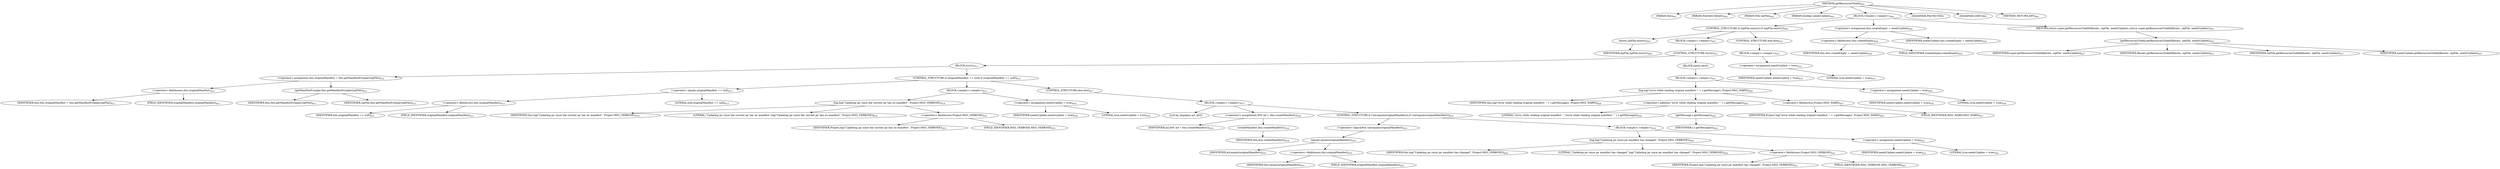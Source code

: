 digraph "getResourcesToAdd" {  
"1169" [label = <(METHOD,getResourcesToAdd)<SUB>601</SUB>> ]
"79" [label = <(PARAM,this)<SUB>601</SUB>> ]
"1170" [label = <(PARAM,FileSet[] filesets)<SUB>601</SUB>> ]
"1171" [label = <(PARAM,File zipFile)<SUB>602</SUB>> ]
"1172" [label = <(PARAM,boolean needsUpdate)<SUB>603</SUB>> ]
"1173" [label = <(BLOCK,&lt;empty&gt;,&lt;empty&gt;)<SUB>604</SUB>> ]
"1174" [label = <(CONTROL_STRUCTURE,if (zipFile.exists()),if (zipFile.exists()))<SUB>607</SUB>> ]
"1175" [label = <(exists,zipFile.exists())<SUB>607</SUB>> ]
"1176" [label = <(IDENTIFIER,zipFile,zipFile.exists())<SUB>607</SUB>> ]
"1177" [label = <(BLOCK,&lt;empty&gt;,&lt;empty&gt;)<SUB>607</SUB>> ]
"1178" [label = <(CONTROL_STRUCTURE,try,try)<SUB>611</SUB>> ]
"1179" [label = <(BLOCK,try,try)<SUB>611</SUB>> ]
"1180" [label = <(&lt;operator&gt;.assignment,this.originalManifest = this.getManifestFromJar(zipFile))<SUB>612</SUB>> ]
"1181" [label = <(&lt;operator&gt;.fieldAccess,this.originalManifest)<SUB>612</SUB>> ]
"1182" [label = <(IDENTIFIER,this,this.originalManifest = this.getManifestFromJar(zipFile))<SUB>612</SUB>> ]
"1183" [label = <(FIELD_IDENTIFIER,originalManifest,originalManifest)<SUB>612</SUB>> ]
"1184" [label = <(getManifestFromJar,this.getManifestFromJar(zipFile))<SUB>612</SUB>> ]
"78" [label = <(IDENTIFIER,this,this.getManifestFromJar(zipFile))<SUB>612</SUB>> ]
"1185" [label = <(IDENTIFIER,zipFile,this.getManifestFromJar(zipFile))<SUB>612</SUB>> ]
"1186" [label = <(CONTROL_STRUCTURE,if (originalManifest == null),if (originalManifest == null))<SUB>613</SUB>> ]
"1187" [label = <(&lt;operator&gt;.equals,originalManifest == null)<SUB>613</SUB>> ]
"1188" [label = <(&lt;operator&gt;.fieldAccess,this.originalManifest)<SUB>613</SUB>> ]
"1189" [label = <(IDENTIFIER,this,originalManifest == null)<SUB>613</SUB>> ]
"1190" [label = <(FIELD_IDENTIFIER,originalManifest,originalManifest)<SUB>613</SUB>> ]
"1191" [label = <(LITERAL,null,originalManifest == null)<SUB>613</SUB>> ]
"1192" [label = <(BLOCK,&lt;empty&gt;,&lt;empty&gt;)<SUB>613</SUB>> ]
"1193" [label = <(log,log(&quot;Updating jar since the current jar has no manifest&quot;, Project.MSG_VERBOSE))<SUB>614</SUB>> ]
"80" [label = <(IDENTIFIER,this,log(&quot;Updating jar since the current jar has no manifest&quot;, Project.MSG_VERBOSE))<SUB>614</SUB>> ]
"1194" [label = <(LITERAL,&quot;Updating jar since the current jar has no manifest&quot;,log(&quot;Updating jar since the current jar has no manifest&quot;, Project.MSG_VERBOSE))<SUB>614</SUB>> ]
"1195" [label = <(&lt;operator&gt;.fieldAccess,Project.MSG_VERBOSE)<SUB>615</SUB>> ]
"1196" [label = <(IDENTIFIER,Project,log(&quot;Updating jar since the current jar has no manifest&quot;, Project.MSG_VERBOSE))<SUB>615</SUB>> ]
"1197" [label = <(FIELD_IDENTIFIER,MSG_VERBOSE,MSG_VERBOSE)<SUB>615</SUB>> ]
"1198" [label = <(&lt;operator&gt;.assignment,needsUpdate = true)<SUB>616</SUB>> ]
"1199" [label = <(IDENTIFIER,needsUpdate,needsUpdate = true)<SUB>616</SUB>> ]
"1200" [label = <(LITERAL,true,needsUpdate = true)<SUB>616</SUB>> ]
"1201" [label = <(CONTROL_STRUCTURE,else,else)<SUB>617</SUB>> ]
"1202" [label = <(BLOCK,&lt;empty&gt;,&lt;empty&gt;)<SUB>617</SUB>> ]
"1203" [label = <(LOCAL,Manifest mf: ANY)> ]
"1204" [label = <(&lt;operator&gt;.assignment,ANY mf = this.createManifest())<SUB>618</SUB>> ]
"1205" [label = <(IDENTIFIER,mf,ANY mf = this.createManifest())<SUB>618</SUB>> ]
"1206" [label = <(createManifest,this.createManifest())<SUB>618</SUB>> ]
"81" [label = <(IDENTIFIER,this,this.createManifest())<SUB>618</SUB>> ]
"1207" [label = <(CONTROL_STRUCTURE,if (!mf.equals(originalManifest)),if (!mf.equals(originalManifest)))<SUB>619</SUB>> ]
"1208" [label = <(&lt;operator&gt;.logicalNot,!mf.equals(originalManifest))<SUB>619</SUB>> ]
"1209" [label = <(equals,equals(originalManifest))<SUB>619</SUB>> ]
"1210" [label = <(IDENTIFIER,mf,equals(originalManifest))<SUB>619</SUB>> ]
"1211" [label = <(&lt;operator&gt;.fieldAccess,this.originalManifest)<SUB>619</SUB>> ]
"1212" [label = <(IDENTIFIER,this,equals(originalManifest))<SUB>619</SUB>> ]
"1213" [label = <(FIELD_IDENTIFIER,originalManifest,originalManifest)<SUB>619</SUB>> ]
"1214" [label = <(BLOCK,&lt;empty&gt;,&lt;empty&gt;)<SUB>619</SUB>> ]
"1215" [label = <(log,log(&quot;Updating jar since jar manifest has changed&quot;, Project.MSG_VERBOSE))<SUB>620</SUB>> ]
"82" [label = <(IDENTIFIER,this,log(&quot;Updating jar since jar manifest has changed&quot;, Project.MSG_VERBOSE))<SUB>620</SUB>> ]
"1216" [label = <(LITERAL,&quot;Updating jar since jar manifest has changed&quot;,log(&quot;Updating jar since jar manifest has changed&quot;, Project.MSG_VERBOSE))<SUB>620</SUB>> ]
"1217" [label = <(&lt;operator&gt;.fieldAccess,Project.MSG_VERBOSE)<SUB>621</SUB>> ]
"1218" [label = <(IDENTIFIER,Project,log(&quot;Updating jar since jar manifest has changed&quot;, Project.MSG_VERBOSE))<SUB>621</SUB>> ]
"1219" [label = <(FIELD_IDENTIFIER,MSG_VERBOSE,MSG_VERBOSE)<SUB>621</SUB>> ]
"1220" [label = <(&lt;operator&gt;.assignment,needsUpdate = true)<SUB>622</SUB>> ]
"1221" [label = <(IDENTIFIER,needsUpdate,needsUpdate = true)<SUB>622</SUB>> ]
"1222" [label = <(LITERAL,true,needsUpdate = true)<SUB>622</SUB>> ]
"1223" [label = <(BLOCK,catch,catch)> ]
"1224" [label = <(BLOCK,&lt;empty&gt;,&lt;empty&gt;)<SUB>625</SUB>> ]
"1225" [label = <(log,log(&quot;error while reading original manifest: &quot; + t.getMessage(), Project.MSG_WARN))<SUB>626</SUB>> ]
"83" [label = <(IDENTIFIER,this,log(&quot;error while reading original manifest: &quot; + t.getMessage(), Project.MSG_WARN))<SUB>626</SUB>> ]
"1226" [label = <(&lt;operator&gt;.addition,&quot;error while reading original manifest: &quot; + t.getMessage())<SUB>626</SUB>> ]
"1227" [label = <(LITERAL,&quot;error while reading original manifest: &quot;,&quot;error while reading original manifest: &quot; + t.getMessage())<SUB>626</SUB>> ]
"1228" [label = <(getMessage,t.getMessage())<SUB>626</SUB>> ]
"1229" [label = <(IDENTIFIER,t,t.getMessage())<SUB>626</SUB>> ]
"1230" [label = <(&lt;operator&gt;.fieldAccess,Project.MSG_WARN)<SUB>627</SUB>> ]
"1231" [label = <(IDENTIFIER,Project,log(&quot;error while reading original manifest: &quot; + t.getMessage(), Project.MSG_WARN))<SUB>627</SUB>> ]
"1232" [label = <(FIELD_IDENTIFIER,MSG_WARN,MSG_WARN)<SUB>627</SUB>> ]
"1233" [label = <(&lt;operator&gt;.assignment,needsUpdate = true)<SUB>628</SUB>> ]
"1234" [label = <(IDENTIFIER,needsUpdate,needsUpdate = true)<SUB>628</SUB>> ]
"1235" [label = <(LITERAL,true,needsUpdate = true)<SUB>628</SUB>> ]
"1236" [label = <(CONTROL_STRUCTURE,else,else)<SUB>631</SUB>> ]
"1237" [label = <(BLOCK,&lt;empty&gt;,&lt;empty&gt;)<SUB>631</SUB>> ]
"1238" [label = <(&lt;operator&gt;.assignment,needsUpdate = true)<SUB>633</SUB>> ]
"1239" [label = <(IDENTIFIER,needsUpdate,needsUpdate = true)<SUB>633</SUB>> ]
"1240" [label = <(LITERAL,true,needsUpdate = true)<SUB>633</SUB>> ]
"1241" [label = <(&lt;operator&gt;.assignment,this.createEmpty = needsUpdate)<SUB>636</SUB>> ]
"1242" [label = <(&lt;operator&gt;.fieldAccess,this.createEmpty)<SUB>636</SUB>> ]
"1243" [label = <(IDENTIFIER,this,this.createEmpty = needsUpdate)<SUB>636</SUB>> ]
"1244" [label = <(FIELD_IDENTIFIER,createEmpty,createEmpty)<SUB>636</SUB>> ]
"1245" [label = <(IDENTIFIER,needsUpdate,this.createEmpty = needsUpdate)<SUB>636</SUB>> ]
"1246" [label = <(RETURN,return super.getResourcesToAdd(filesets, zipFile, needsUpdate);,return super.getResourcesToAdd(filesets, zipFile, needsUpdate);)<SUB>637</SUB>> ]
"1247" [label = <(getResourcesToAdd,getResourcesToAdd(filesets, zipFile, needsUpdate))<SUB>637</SUB>> ]
"1248" [label = <(IDENTIFIER,super,getResourcesToAdd(filesets, zipFile, needsUpdate))<SUB>637</SUB>> ]
"1249" [label = <(IDENTIFIER,filesets,getResourcesToAdd(filesets, zipFile, needsUpdate))<SUB>637</SUB>> ]
"1250" [label = <(IDENTIFIER,zipFile,getResourcesToAdd(filesets, zipFile, needsUpdate))<SUB>637</SUB>> ]
"1251" [label = <(IDENTIFIER,needsUpdate,getResourcesToAdd(filesets, zipFile, needsUpdate))<SUB>637</SUB>> ]
"1252" [label = <(MODIFIER,PROTECTED)> ]
"1253" [label = <(MODIFIER,VIRTUAL)> ]
"1254" [label = <(METHOD_RETURN,ANY)<SUB>601</SUB>> ]
  "1169" -> "79" 
  "1169" -> "1170" 
  "1169" -> "1171" 
  "1169" -> "1172" 
  "1169" -> "1173" 
  "1169" -> "1252" 
  "1169" -> "1253" 
  "1169" -> "1254" 
  "1173" -> "1174" 
  "1173" -> "1241" 
  "1173" -> "1246" 
  "1174" -> "1175" 
  "1174" -> "1177" 
  "1174" -> "1236" 
  "1175" -> "1176" 
  "1177" -> "1178" 
  "1178" -> "1179" 
  "1178" -> "1223" 
  "1179" -> "1180" 
  "1179" -> "1186" 
  "1180" -> "1181" 
  "1180" -> "1184" 
  "1181" -> "1182" 
  "1181" -> "1183" 
  "1184" -> "78" 
  "1184" -> "1185" 
  "1186" -> "1187" 
  "1186" -> "1192" 
  "1186" -> "1201" 
  "1187" -> "1188" 
  "1187" -> "1191" 
  "1188" -> "1189" 
  "1188" -> "1190" 
  "1192" -> "1193" 
  "1192" -> "1198" 
  "1193" -> "80" 
  "1193" -> "1194" 
  "1193" -> "1195" 
  "1195" -> "1196" 
  "1195" -> "1197" 
  "1198" -> "1199" 
  "1198" -> "1200" 
  "1201" -> "1202" 
  "1202" -> "1203" 
  "1202" -> "1204" 
  "1202" -> "1207" 
  "1204" -> "1205" 
  "1204" -> "1206" 
  "1206" -> "81" 
  "1207" -> "1208" 
  "1207" -> "1214" 
  "1208" -> "1209" 
  "1209" -> "1210" 
  "1209" -> "1211" 
  "1211" -> "1212" 
  "1211" -> "1213" 
  "1214" -> "1215" 
  "1214" -> "1220" 
  "1215" -> "82" 
  "1215" -> "1216" 
  "1215" -> "1217" 
  "1217" -> "1218" 
  "1217" -> "1219" 
  "1220" -> "1221" 
  "1220" -> "1222" 
  "1223" -> "1224" 
  "1224" -> "1225" 
  "1224" -> "1233" 
  "1225" -> "83" 
  "1225" -> "1226" 
  "1225" -> "1230" 
  "1226" -> "1227" 
  "1226" -> "1228" 
  "1228" -> "1229" 
  "1230" -> "1231" 
  "1230" -> "1232" 
  "1233" -> "1234" 
  "1233" -> "1235" 
  "1236" -> "1237" 
  "1237" -> "1238" 
  "1238" -> "1239" 
  "1238" -> "1240" 
  "1241" -> "1242" 
  "1241" -> "1245" 
  "1242" -> "1243" 
  "1242" -> "1244" 
  "1246" -> "1247" 
  "1247" -> "1248" 
  "1247" -> "1249" 
  "1247" -> "1250" 
  "1247" -> "1251" 
}
